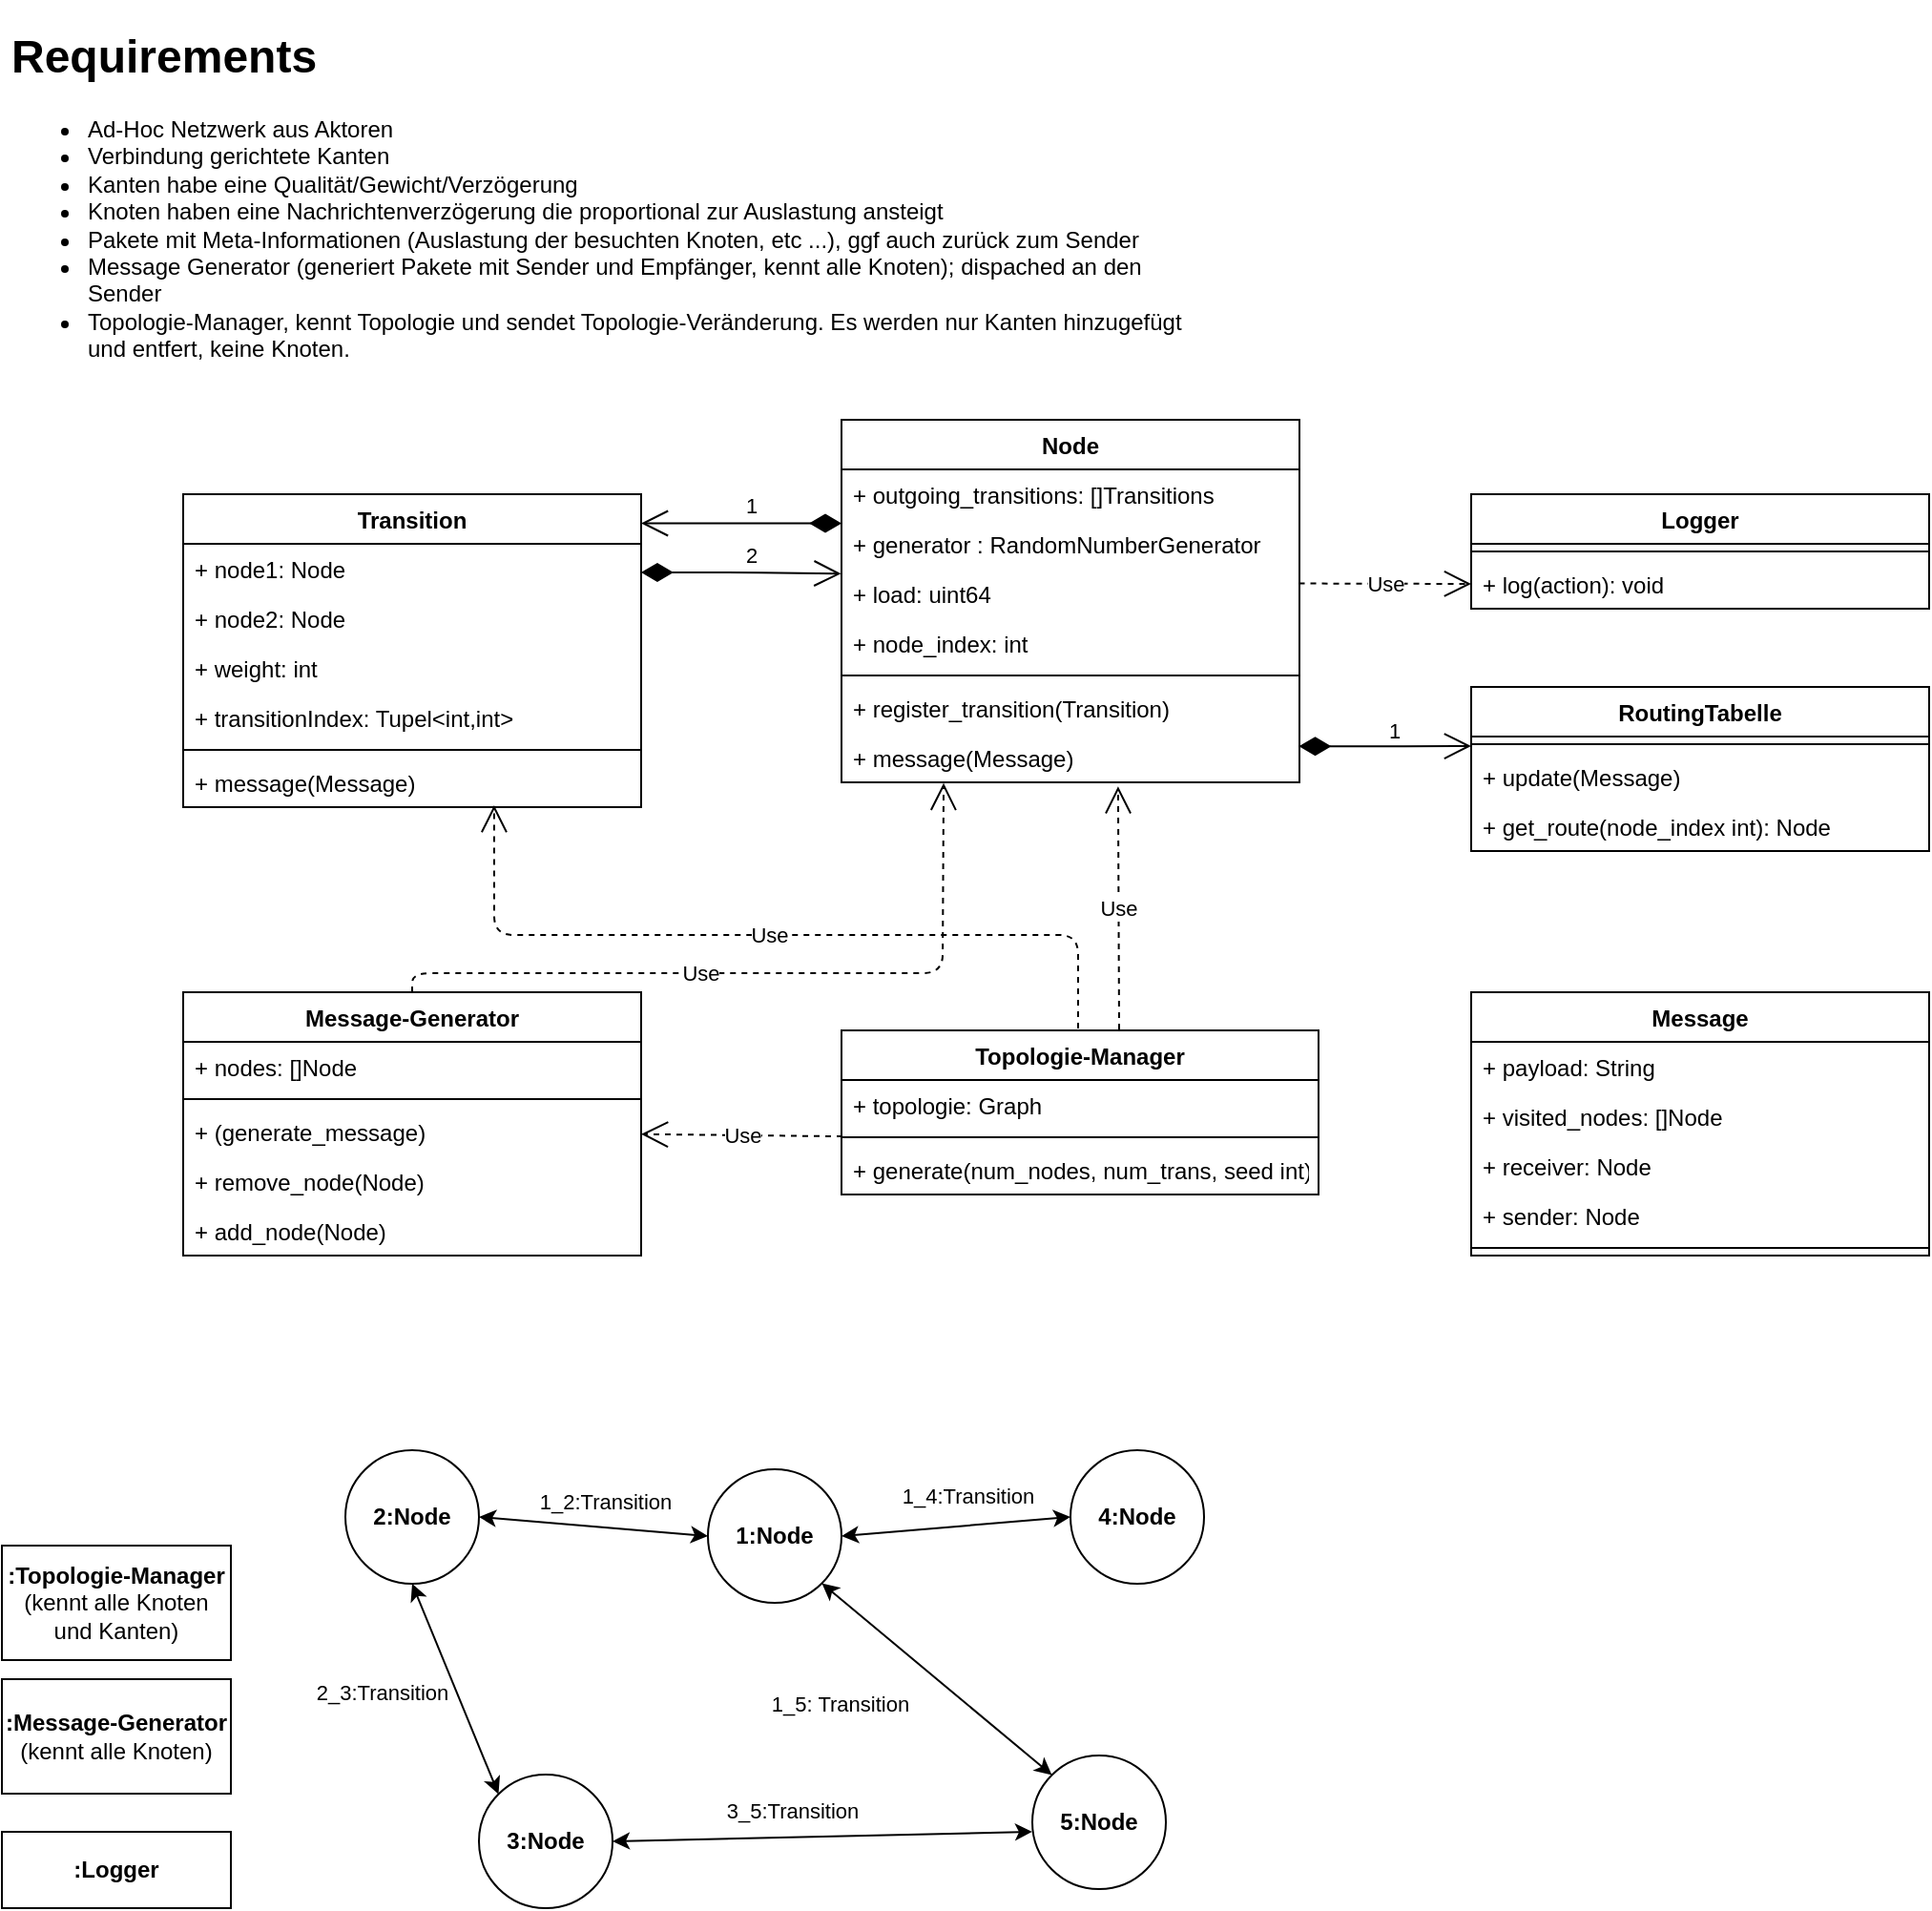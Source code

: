 <mxfile version="14.6.3" type="device"><diagram id="MEgehDU6D7X1bseYOE6g" name="Page-1"><mxGraphModel dx="1419" dy="733" grid="1" gridSize="10" guides="1" tooltips="1" connect="1" arrows="1" fold="1" page="1" pageScale="1" pageWidth="827" pageHeight="1169" math="0" shadow="0"><root><mxCell id="0"/><mxCell id="1" parent="0"/><mxCell id="TDfZKSpjDRb1S_DOGM40-1" value="&lt;h1&gt;Requirements&lt;/h1&gt;&lt;p&gt;&lt;/p&gt;&lt;ul&gt;&lt;li&gt;Ad-Hoc Netzwerk aus Aktoren&lt;/li&gt;&lt;li&gt;Verbindung gerichtete Kanten&lt;/li&gt;&lt;li&gt;Kanten habe eine Qualität/Gewicht/Verzögerung&lt;/li&gt;&lt;li&gt;Knoten haben eine Nachrichtenverzögerung die proportional zur Auslastung ansteigt&lt;/li&gt;&lt;li&gt;Pakete mit Meta-Informationen (Auslastung der besuchten Knoten, etc ...), ggf auch zurück zum Sender&lt;/li&gt;&lt;li&gt;Message Generator (generiert Pakete mit Sender und Empfänger, kennt alle Knoten); dispached an den Sender&lt;/li&gt;&lt;li&gt;Topologie-Manager, kennt Topologie und sendet Topologie-Veränderung. Es werden nur Kanten hinzugefügt und entfert, keine Knoten.&lt;/li&gt;&lt;/ul&gt;&lt;p&gt;&lt;/p&gt;" style="text;html=1;strokeColor=none;fillColor=none;spacing=5;spacingTop=-20;whiteSpace=wrap;overflow=hidden;rounded=0;" parent="1" vertex="1"><mxGeometry x="10" y="90" width="640" height="210" as="geometry"/></mxCell><mxCell id="TDfZKSpjDRb1S_DOGM40-19" value="Node" style="swimlane;fontStyle=1;align=center;verticalAlign=top;childLayout=stackLayout;horizontal=1;startSize=26;horizontalStack=0;resizeParent=1;resizeParentMax=0;resizeLast=0;collapsible=1;marginBottom=0;" parent="1" vertex="1"><mxGeometry x="450" y="300" width="240" height="190" as="geometry"/></mxCell><mxCell id="TDfZKSpjDRb1S_DOGM40-23" value="+ outgoing_transitions: []Transitions" style="text;strokeColor=none;fillColor=none;align=left;verticalAlign=top;spacingLeft=4;spacingRight=4;overflow=hidden;rotatable=0;points=[[0,0.5],[1,0.5]];portConstraint=eastwest;" parent="TDfZKSpjDRb1S_DOGM40-19" vertex="1"><mxGeometry y="26" width="240" height="26" as="geometry"/></mxCell><mxCell id="TDfZKSpjDRb1S_DOGM40-20" value="+ generator : RandomNumberGenerator" style="text;strokeColor=none;fillColor=none;align=left;verticalAlign=top;spacingLeft=4;spacingRight=4;overflow=hidden;rotatable=0;points=[[0,0.5],[1,0.5]];portConstraint=eastwest;" parent="TDfZKSpjDRb1S_DOGM40-19" vertex="1"><mxGeometry y="52" width="240" height="26" as="geometry"/></mxCell><mxCell id="TDfZKSpjDRb1S_DOGM40-24" value="+ load: uint64" style="text;strokeColor=none;fillColor=none;align=left;verticalAlign=top;spacingLeft=4;spacingRight=4;overflow=hidden;rotatable=0;points=[[0,0.5],[1,0.5]];portConstraint=eastwest;" parent="TDfZKSpjDRb1S_DOGM40-19" vertex="1"><mxGeometry y="78" width="240" height="26" as="geometry"/></mxCell><mxCell id="TDfZKSpjDRb1S_DOGM40-89" value="+ node_index: int" style="text;strokeColor=none;fillColor=none;align=left;verticalAlign=top;spacingLeft=4;spacingRight=4;overflow=hidden;rotatable=0;points=[[0,0.5],[1,0.5]];portConstraint=eastwest;" parent="TDfZKSpjDRb1S_DOGM40-19" vertex="1"><mxGeometry y="104" width="240" height="26" as="geometry"/></mxCell><mxCell id="TDfZKSpjDRb1S_DOGM40-21" value="" style="line;strokeWidth=1;fillColor=none;align=left;verticalAlign=middle;spacingTop=-1;spacingLeft=3;spacingRight=3;rotatable=0;labelPosition=right;points=[];portConstraint=eastwest;" parent="TDfZKSpjDRb1S_DOGM40-19" vertex="1"><mxGeometry y="130" width="240" height="8" as="geometry"/></mxCell><mxCell id="TDfZKSpjDRb1S_DOGM40-22" value="+ register_transition(Transition)" style="text;strokeColor=none;fillColor=none;align=left;verticalAlign=top;spacingLeft=4;spacingRight=4;overflow=hidden;rotatable=0;points=[[0,0.5],[1,0.5]];portConstraint=eastwest;" parent="TDfZKSpjDRb1S_DOGM40-19" vertex="1"><mxGeometry y="138" width="240" height="26" as="geometry"/></mxCell><mxCell id="TDfZKSpjDRb1S_DOGM40-32" value="+ message(Message)" style="text;strokeColor=none;fillColor=none;align=left;verticalAlign=top;spacingLeft=4;spacingRight=4;overflow=hidden;rotatable=0;points=[[0,0.5],[1,0.5]];portConstraint=eastwest;" parent="TDfZKSpjDRb1S_DOGM40-19" vertex="1"><mxGeometry y="164" width="240" height="26" as="geometry"/></mxCell><mxCell id="TDfZKSpjDRb1S_DOGM40-25" value="Transition" style="swimlane;fontStyle=1;align=center;verticalAlign=top;childLayout=stackLayout;horizontal=1;startSize=26;horizontalStack=0;resizeParent=1;resizeParentMax=0;resizeLast=0;collapsible=1;marginBottom=0;" parent="1" vertex="1"><mxGeometry x="105" y="339" width="240" height="164" as="geometry"/></mxCell><mxCell id="TDfZKSpjDRb1S_DOGM40-26" value="+ node1: Node" style="text;strokeColor=none;fillColor=none;align=left;verticalAlign=top;spacingLeft=4;spacingRight=4;overflow=hidden;rotatable=0;points=[[0,0.5],[1,0.5]];portConstraint=eastwest;" parent="TDfZKSpjDRb1S_DOGM40-25" vertex="1"><mxGeometry y="26" width="240" height="26" as="geometry"/></mxCell><mxCell id="V2fKLXHwDIdYaqLwLYBs-4" value="+ node2: Node" style="text;strokeColor=none;fillColor=none;align=left;verticalAlign=top;spacingLeft=4;spacingRight=4;overflow=hidden;rotatable=0;points=[[0,0.5],[1,0.5]];portConstraint=eastwest;" vertex="1" parent="TDfZKSpjDRb1S_DOGM40-25"><mxGeometry y="52" width="240" height="26" as="geometry"/></mxCell><mxCell id="V2fKLXHwDIdYaqLwLYBs-5" value="+ weight: int" style="text;strokeColor=none;fillColor=none;align=left;verticalAlign=top;spacingLeft=4;spacingRight=4;overflow=hidden;rotatable=0;points=[[0,0.5],[1,0.5]];portConstraint=eastwest;" vertex="1" parent="TDfZKSpjDRb1S_DOGM40-25"><mxGeometry y="78" width="240" height="26" as="geometry"/></mxCell><mxCell id="V2fKLXHwDIdYaqLwLYBs-6" value="+ transitionIndex: Tupel&lt;int,int&gt;" style="text;strokeColor=none;fillColor=none;align=left;verticalAlign=top;spacingLeft=4;spacingRight=4;overflow=hidden;rotatable=0;points=[[0,0.5],[1,0.5]];portConstraint=eastwest;" vertex="1" parent="TDfZKSpjDRb1S_DOGM40-25"><mxGeometry y="104" width="240" height="26" as="geometry"/></mxCell><mxCell id="TDfZKSpjDRb1S_DOGM40-29" value="" style="line;strokeWidth=1;fillColor=none;align=left;verticalAlign=middle;spacingTop=-1;spacingLeft=3;spacingRight=3;rotatable=0;labelPosition=right;points=[];portConstraint=eastwest;" parent="TDfZKSpjDRb1S_DOGM40-25" vertex="1"><mxGeometry y="130" width="240" height="8" as="geometry"/></mxCell><mxCell id="TDfZKSpjDRb1S_DOGM40-30" value="+ message(Message)" style="text;strokeColor=none;fillColor=none;align=left;verticalAlign=top;spacingLeft=4;spacingRight=4;overflow=hidden;rotatable=0;points=[[0,0.5],[1,0.5]];portConstraint=eastwest;" parent="TDfZKSpjDRb1S_DOGM40-25" vertex="1"><mxGeometry y="138" width="240" height="26" as="geometry"/></mxCell><mxCell id="TDfZKSpjDRb1S_DOGM40-33" value="Message-Generator" style="swimlane;fontStyle=1;align=center;verticalAlign=top;childLayout=stackLayout;horizontal=1;startSize=26;horizontalStack=0;resizeParent=1;resizeParentMax=0;resizeLast=0;collapsible=1;marginBottom=0;" parent="1" vertex="1"><mxGeometry x="105" y="600" width="240" height="138" as="geometry"/></mxCell><mxCell id="TDfZKSpjDRb1S_DOGM40-34" value="+ nodes: []Node" style="text;strokeColor=none;fillColor=none;align=left;verticalAlign=top;spacingLeft=4;spacingRight=4;overflow=hidden;rotatable=0;points=[[0,0.5],[1,0.5]];portConstraint=eastwest;" parent="TDfZKSpjDRb1S_DOGM40-33" vertex="1"><mxGeometry y="26" width="240" height="26" as="geometry"/></mxCell><mxCell id="TDfZKSpjDRb1S_DOGM40-37" value="" style="line;strokeWidth=1;fillColor=none;align=left;verticalAlign=middle;spacingTop=-1;spacingLeft=3;spacingRight=3;rotatable=0;labelPosition=right;points=[];portConstraint=eastwest;" parent="TDfZKSpjDRb1S_DOGM40-33" vertex="1"><mxGeometry y="52" width="240" height="8" as="geometry"/></mxCell><mxCell id="V2fKLXHwDIdYaqLwLYBs-1" value="+ (generate_message)" style="text;strokeColor=none;fillColor=none;align=left;verticalAlign=top;spacingLeft=4;spacingRight=4;overflow=hidden;rotatable=0;points=[[0,0.5],[1,0.5]];portConstraint=eastwest;" vertex="1" parent="TDfZKSpjDRb1S_DOGM40-33"><mxGeometry y="60" width="240" height="26" as="geometry"/></mxCell><mxCell id="V2fKLXHwDIdYaqLwLYBs-3" value="+ remove_node(Node)" style="text;strokeColor=none;fillColor=none;align=left;verticalAlign=top;spacingLeft=4;spacingRight=4;overflow=hidden;rotatable=0;points=[[0,0.5],[1,0.5]];portConstraint=eastwest;" vertex="1" parent="TDfZKSpjDRb1S_DOGM40-33"><mxGeometry y="86" width="240" height="26" as="geometry"/></mxCell><mxCell id="V2fKLXHwDIdYaqLwLYBs-2" value="+ add_node(Node)" style="text;strokeColor=none;fillColor=none;align=left;verticalAlign=top;spacingLeft=4;spacingRight=4;overflow=hidden;rotatable=0;points=[[0,0.5],[1,0.5]];portConstraint=eastwest;" vertex="1" parent="TDfZKSpjDRb1S_DOGM40-33"><mxGeometry y="112" width="240" height="26" as="geometry"/></mxCell><mxCell id="TDfZKSpjDRb1S_DOGM40-41" value="Message" style="swimlane;fontStyle=1;align=center;verticalAlign=top;childLayout=stackLayout;horizontal=1;startSize=26;horizontalStack=0;resizeParent=1;resizeParentMax=0;resizeLast=0;collapsible=1;marginBottom=0;" parent="1" vertex="1"><mxGeometry x="780" y="600" width="240" height="138" as="geometry"/></mxCell><mxCell id="TDfZKSpjDRb1S_DOGM40-42" value="+ payload: String" style="text;strokeColor=none;fillColor=none;align=left;verticalAlign=top;spacingLeft=4;spacingRight=4;overflow=hidden;rotatable=0;points=[[0,0.5],[1,0.5]];portConstraint=eastwest;" parent="TDfZKSpjDRb1S_DOGM40-41" vertex="1"><mxGeometry y="26" width="240" height="26" as="geometry"/></mxCell><mxCell id="TDfZKSpjDRb1S_DOGM40-43" value="+ visited_nodes: []Node" style="text;strokeColor=none;fillColor=none;align=left;verticalAlign=top;spacingLeft=4;spacingRight=4;overflow=hidden;rotatable=0;points=[[0,0.5],[1,0.5]];portConstraint=eastwest;" parent="TDfZKSpjDRb1S_DOGM40-41" vertex="1"><mxGeometry y="52" width="240" height="26" as="geometry"/></mxCell><mxCell id="TDfZKSpjDRb1S_DOGM40-102" value="+ receiver: Node" style="text;strokeColor=none;fillColor=none;align=left;verticalAlign=top;spacingLeft=4;spacingRight=4;overflow=hidden;rotatable=0;points=[[0,0.5],[1,0.5]];portConstraint=eastwest;" parent="TDfZKSpjDRb1S_DOGM40-41" vertex="1"><mxGeometry y="78" width="240" height="26" as="geometry"/></mxCell><mxCell id="TDfZKSpjDRb1S_DOGM40-103" value="+ sender: Node" style="text;strokeColor=none;fillColor=none;align=left;verticalAlign=top;spacingLeft=4;spacingRight=4;overflow=hidden;rotatable=0;points=[[0,0.5],[1,0.5]];portConstraint=eastwest;" parent="TDfZKSpjDRb1S_DOGM40-41" vertex="1"><mxGeometry y="104" width="240" height="26" as="geometry"/></mxCell><mxCell id="TDfZKSpjDRb1S_DOGM40-45" value="" style="line;strokeWidth=1;fillColor=none;align=left;verticalAlign=middle;spacingTop=-1;spacingLeft=3;spacingRight=3;rotatable=0;labelPosition=right;points=[];portConstraint=eastwest;" parent="TDfZKSpjDRb1S_DOGM40-41" vertex="1"><mxGeometry y="130" width="240" height="8" as="geometry"/></mxCell><mxCell id="TDfZKSpjDRb1S_DOGM40-49" value="Topologie-Manager" style="swimlane;fontStyle=1;align=center;verticalAlign=top;childLayout=stackLayout;horizontal=1;startSize=26;horizontalStack=0;resizeParent=1;resizeParentMax=0;resizeLast=0;collapsible=1;marginBottom=0;" parent="1" vertex="1"><mxGeometry x="450" y="620" width="250" height="86" as="geometry"/></mxCell><mxCell id="TDfZKSpjDRb1S_DOGM40-50" value="+ topologie: Graph" style="text;strokeColor=none;fillColor=none;align=left;verticalAlign=top;spacingLeft=4;spacingRight=4;overflow=hidden;rotatable=0;points=[[0,0.5],[1,0.5]];portConstraint=eastwest;" parent="TDfZKSpjDRb1S_DOGM40-49" vertex="1"><mxGeometry y="26" width="250" height="26" as="geometry"/></mxCell><mxCell id="TDfZKSpjDRb1S_DOGM40-53" value="" style="line;strokeWidth=1;fillColor=none;align=left;verticalAlign=middle;spacingTop=-1;spacingLeft=3;spacingRight=3;rotatable=0;labelPosition=right;points=[];portConstraint=eastwest;" parent="TDfZKSpjDRb1S_DOGM40-49" vertex="1"><mxGeometry y="52" width="250" height="8" as="geometry"/></mxCell><mxCell id="TDfZKSpjDRb1S_DOGM40-57" value="+ generate(num_nodes, num_trans, seed int)" style="text;strokeColor=none;fillColor=none;align=left;verticalAlign=top;spacingLeft=4;spacingRight=4;overflow=hidden;rotatable=0;points=[[0,0.5],[1,0.5]];portConstraint=eastwest;" parent="TDfZKSpjDRb1S_DOGM40-49" vertex="1"><mxGeometry y="60" width="250" height="26" as="geometry"/></mxCell><mxCell id="TDfZKSpjDRb1S_DOGM40-59" value="&lt;b&gt;1:Node&lt;/b&gt;" style="ellipse;whiteSpace=wrap;html=1;aspect=fixed;" parent="1" vertex="1"><mxGeometry x="380" y="850" width="70" height="70" as="geometry"/></mxCell><mxCell id="TDfZKSpjDRb1S_DOGM40-60" value="&lt;b&gt;4:Node&lt;/b&gt;" style="ellipse;whiteSpace=wrap;html=1;aspect=fixed;" parent="1" vertex="1"><mxGeometry x="570" y="840" width="70" height="70" as="geometry"/></mxCell><mxCell id="TDfZKSpjDRb1S_DOGM40-61" value="5:Node" style="ellipse;whiteSpace=wrap;html=1;aspect=fixed;fontStyle=1" parent="1" vertex="1"><mxGeometry x="550" y="1000" width="70" height="70" as="geometry"/></mxCell><mxCell id="TDfZKSpjDRb1S_DOGM40-62" value="&lt;b&gt;3:Node&lt;/b&gt;" style="ellipse;whiteSpace=wrap;html=1;aspect=fixed;" parent="1" vertex="1"><mxGeometry x="260" y="1010" width="70" height="70" as="geometry"/></mxCell><mxCell id="TDfZKSpjDRb1S_DOGM40-63" value="&lt;b&gt;2:Node&lt;/b&gt;" style="ellipse;whiteSpace=wrap;html=1;aspect=fixed;" parent="1" vertex="1"><mxGeometry x="190" y="840" width="70" height="70" as="geometry"/></mxCell><mxCell id="TDfZKSpjDRb1S_DOGM40-64" value="" style="endArrow=classic;html=1;exitX=1;exitY=0.5;exitDx=0;exitDy=0;startArrow=classic;startFill=1;endFill=1;entryX=0;entryY=0.5;entryDx=0;entryDy=0;" parent="1" source="TDfZKSpjDRb1S_DOGM40-63" target="TDfZKSpjDRb1S_DOGM40-59" edge="1"><mxGeometry width="50" height="50" relative="1" as="geometry"><mxPoint x="120" y="980" as="sourcePoint"/><mxPoint x="370" y="883" as="targetPoint"/></mxGeometry></mxCell><mxCell id="TDfZKSpjDRb1S_DOGM40-65" value="1_2:Transition" style="edgeLabel;html=1;align=center;verticalAlign=middle;resizable=0;points=[];" parent="TDfZKSpjDRb1S_DOGM40-64" vertex="1" connectable="0"><mxGeometry x="0.262" relative="1" as="geometry"><mxPoint x="-9.53" y="-15.06" as="offset"/></mxGeometry></mxCell><mxCell id="TDfZKSpjDRb1S_DOGM40-70" value="" style="endArrow=classic;html=1;exitX=1;exitY=0.5;exitDx=0;exitDy=0;startArrow=classic;startFill=1;endFill=1;entryX=0;entryY=0.5;entryDx=0;entryDy=0;" parent="1" source="TDfZKSpjDRb1S_DOGM40-59" target="TDfZKSpjDRb1S_DOGM40-60" edge="1"><mxGeometry width="50" height="50" relative="1" as="geometry"><mxPoint x="440.0" y="852" as="sourcePoint"/><mxPoint x="550" y="860" as="targetPoint"/></mxGeometry></mxCell><mxCell id="TDfZKSpjDRb1S_DOGM40-71" value="1_4:Transition" style="edgeLabel;html=1;align=center;verticalAlign=middle;resizable=0;points=[];" parent="TDfZKSpjDRb1S_DOGM40-70" vertex="1" connectable="0"><mxGeometry x="0.262" relative="1" as="geometry"><mxPoint x="-9.53" y="-15.06" as="offset"/></mxGeometry></mxCell><mxCell id="TDfZKSpjDRb1S_DOGM40-74" value="" style="endArrow=classic;html=1;entryX=0;entryY=0;entryDx=0;entryDy=0;exitX=1;exitY=1;exitDx=0;exitDy=0;startArrow=classic;startFill=1;endFill=1;" parent="1" source="TDfZKSpjDRb1S_DOGM40-59" target="TDfZKSpjDRb1S_DOGM40-61" edge="1"><mxGeometry width="50" height="50" relative="1" as="geometry"><mxPoint x="300.0" y="993.8" as="sourcePoint"/><mxPoint x="545.711" y="959.999" as="targetPoint"/></mxGeometry></mxCell><mxCell id="TDfZKSpjDRb1S_DOGM40-75" value="1_5: Transition" style="edgeLabel;html=1;align=center;verticalAlign=middle;resizable=0;points=[];" parent="TDfZKSpjDRb1S_DOGM40-74" vertex="1" connectable="0"><mxGeometry x="0.423" y="-1" relative="1" as="geometry"><mxPoint x="-75.77" y="-9.26" as="offset"/></mxGeometry></mxCell><mxCell id="TDfZKSpjDRb1S_DOGM40-76" value="" style="endArrow=classic;html=1;exitX=1;exitY=0.5;exitDx=0;exitDy=0;startArrow=classic;startFill=1;endFill=1;entryX=0;entryY=0.571;entryDx=0;entryDy=0;entryPerimeter=0;" parent="1" source="TDfZKSpjDRb1S_DOGM40-62" target="TDfZKSpjDRb1S_DOGM40-61" edge="1"><mxGeometry width="50" height="50" relative="1" as="geometry"><mxPoint x="358.0" y="1100" as="sourcePoint"/><mxPoint x="468" y="1108" as="targetPoint"/></mxGeometry></mxCell><mxCell id="TDfZKSpjDRb1S_DOGM40-77" value="3_5:Transition" style="edgeLabel;html=1;align=center;verticalAlign=middle;resizable=0;points=[];" parent="TDfZKSpjDRb1S_DOGM40-76" vertex="1" connectable="0"><mxGeometry x="0.262" relative="1" as="geometry"><mxPoint x="-45.18" y="-12.89" as="offset"/></mxGeometry></mxCell><mxCell id="TDfZKSpjDRb1S_DOGM40-82" value="&lt;b&gt;:Topologie-Manager&lt;/b&gt;&lt;br&gt;(kennt alle Knoten und Kanten)" style="rounded=0;whiteSpace=wrap;html=1;" parent="1" vertex="1"><mxGeometry x="10" y="890" width="120" height="60" as="geometry"/></mxCell><mxCell id="TDfZKSpjDRb1S_DOGM40-83" value="&lt;b&gt;:Message-Generator&lt;/b&gt;&lt;br&gt;(kennt alle Knoten)" style="rounded=0;whiteSpace=wrap;html=1;" parent="1" vertex="1"><mxGeometry x="10" y="960" width="120" height="60" as="geometry"/></mxCell><mxCell id="TDfZKSpjDRb1S_DOGM40-84" value="RoutingTabelle" style="swimlane;fontStyle=1;align=center;verticalAlign=top;childLayout=stackLayout;horizontal=1;startSize=26;horizontalStack=0;resizeParent=1;resizeParentMax=0;resizeLast=0;collapsible=1;marginBottom=0;" parent="1" vertex="1"><mxGeometry x="780" y="440" width="240" height="86" as="geometry"/></mxCell><mxCell id="TDfZKSpjDRb1S_DOGM40-87" value="" style="line;strokeWidth=1;fillColor=none;align=left;verticalAlign=middle;spacingTop=-1;spacingLeft=3;spacingRight=3;rotatable=0;labelPosition=right;points=[];portConstraint=eastwest;" parent="TDfZKSpjDRb1S_DOGM40-84" vertex="1"><mxGeometry y="26" width="240" height="8" as="geometry"/></mxCell><mxCell id="TDfZKSpjDRb1S_DOGM40-88" value="+ update(Message)" style="text;strokeColor=none;fillColor=none;align=left;verticalAlign=top;spacingLeft=4;spacingRight=4;overflow=hidden;rotatable=0;points=[[0,0.5],[1,0.5]];portConstraint=eastwest;" parent="TDfZKSpjDRb1S_DOGM40-84" vertex="1"><mxGeometry y="34" width="240" height="26" as="geometry"/></mxCell><mxCell id="V2fKLXHwDIdYaqLwLYBs-8" value="+ get_route(node_index int): Node" style="text;strokeColor=none;fillColor=none;align=left;verticalAlign=top;spacingLeft=4;spacingRight=4;overflow=hidden;rotatable=0;points=[[0,0.5],[1,0.5]];portConstraint=eastwest;" vertex="1" parent="TDfZKSpjDRb1S_DOGM40-84"><mxGeometry y="60" width="240" height="26" as="geometry"/></mxCell><mxCell id="TDfZKSpjDRb1S_DOGM40-96" value="1" style="endArrow=open;html=1;endSize=12;startArrow=diamondThin;startSize=14;startFill=1;edgeStyle=orthogonalEdgeStyle;align=left;verticalAlign=bottom;exitX=0.999;exitY=0.273;exitDx=0;exitDy=0;exitPerimeter=0;" parent="1" source="TDfZKSpjDRb1S_DOGM40-32" edge="1"><mxGeometry x="0.003" relative="1" as="geometry"><mxPoint x="730" y="490" as="sourcePoint"/><mxPoint x="780" y="471" as="targetPoint"/><mxPoint as="offset"/></mxGeometry></mxCell><mxCell id="TDfZKSpjDRb1S_DOGM40-97" value="2" style="endArrow=open;html=1;endSize=12;startArrow=diamondThin;startSize=14;startFill=1;edgeStyle=orthogonalEdgeStyle;align=left;verticalAlign=bottom;exitX=1;exitY=0.575;exitDx=0;exitDy=0;entryX=-0.001;entryY=0.103;entryDx=0;entryDy=0;entryPerimeter=0;exitPerimeter=0;" parent="1" source="TDfZKSpjDRb1S_DOGM40-26" target="TDfZKSpjDRb1S_DOGM40-24" edge="1"><mxGeometry relative="1" as="geometry"><mxPoint x="320" y="480" as="sourcePoint"/><mxPoint x="480" y="480" as="targetPoint"/></mxGeometry></mxCell><mxCell id="TDfZKSpjDRb1S_DOGM40-98" value="1" style="endArrow=open;html=1;endSize=12;startArrow=diamondThin;startSize=14;startFill=1;edgeStyle=orthogonalEdgeStyle;align=left;verticalAlign=bottom;exitX=0;exitY=0.087;exitDx=0;exitDy=0;entryX=1;entryY=0.093;entryDx=0;entryDy=0;entryPerimeter=0;exitPerimeter=0;" parent="1" source="TDfZKSpjDRb1S_DOGM40-20" target="TDfZKSpjDRb1S_DOGM40-25" edge="1"><mxGeometry relative="1" as="geometry"><mxPoint x="380" y="430" as="sourcePoint"/><mxPoint x="540" y="430" as="targetPoint"/></mxGeometry></mxCell><mxCell id="TDfZKSpjDRb1S_DOGM40-99" value="Use" style="endArrow=open;endSize=12;dashed=1;html=1;exitX=0.582;exitY=-0.006;exitDx=0;exitDy=0;entryX=0.604;entryY=1.082;entryDx=0;entryDy=0;entryPerimeter=0;exitPerimeter=0;" parent="1" source="TDfZKSpjDRb1S_DOGM40-49" target="TDfZKSpjDRb1S_DOGM40-32" edge="1"><mxGeometry width="160" relative="1" as="geometry"><mxPoint x="290" y="570" as="sourcePoint"/><mxPoint x="571.44" y="517.092" as="targetPoint"/></mxGeometry></mxCell><mxCell id="TDfZKSpjDRb1S_DOGM40-100" value="Use" style="endArrow=open;endSize=12;dashed=1;html=1;entryX=0.679;entryY=0.962;entryDx=0;entryDy=0;entryPerimeter=0;" parent="1" target="TDfZKSpjDRb1S_DOGM40-30" edge="1"><mxGeometry width="160" relative="1" as="geometry"><mxPoint x="574" y="619" as="sourcePoint"/><mxPoint x="581.44" y="527.092" as="targetPoint"/><Array as="points"><mxPoint x="574" y="570"/><mxPoint x="268" y="570"/></Array></mxGeometry></mxCell><mxCell id="TDfZKSpjDRb1S_DOGM40-101" value="Use" style="endArrow=open;endSize=12;dashed=1;html=1;exitX=0.5;exitY=0;exitDx=0;exitDy=0;entryX=0.223;entryY=1.016;entryDx=0;entryDy=0;entryPerimeter=0;" parent="1" source="TDfZKSpjDRb1S_DOGM40-33" target="TDfZKSpjDRb1S_DOGM40-32" edge="1"><mxGeometry x="-0.172" width="160" relative="1" as="geometry"><mxPoint x="120" y="580" as="sourcePoint"/><mxPoint x="502.8" y="516.13" as="targetPoint"/><Array as="points"><mxPoint x="225" y="590"/><mxPoint x="503" y="590"/></Array><mxPoint as="offset"/></mxGeometry></mxCell><mxCell id="TDfZKSpjDRb1S_DOGM40-104" value="&lt;b&gt;:Logger&lt;/b&gt;" style="rounded=0;whiteSpace=wrap;html=1;" parent="1" vertex="1"><mxGeometry x="10" y="1040" width="120" height="40" as="geometry"/></mxCell><mxCell id="TDfZKSpjDRb1S_DOGM40-105" value="Logger" style="swimlane;fontStyle=1;align=center;verticalAlign=top;childLayout=stackLayout;horizontal=1;startSize=26;horizontalStack=0;resizeParent=1;resizeParentMax=0;resizeLast=0;collapsible=1;marginBottom=0;" parent="1" vertex="1"><mxGeometry x="780" y="339" width="240" height="60" as="geometry"/></mxCell><mxCell id="TDfZKSpjDRb1S_DOGM40-108" value="" style="line;strokeWidth=1;fillColor=none;align=left;verticalAlign=middle;spacingTop=-1;spacingLeft=3;spacingRight=3;rotatable=0;labelPosition=right;points=[];portConstraint=eastwest;" parent="TDfZKSpjDRb1S_DOGM40-105" vertex="1"><mxGeometry y="26" width="240" height="8" as="geometry"/></mxCell><mxCell id="TDfZKSpjDRb1S_DOGM40-109" value="+ log(action): void" style="text;strokeColor=none;fillColor=none;align=left;verticalAlign=top;spacingLeft=4;spacingRight=4;overflow=hidden;rotatable=0;points=[[0,0.5],[1,0.5]];portConstraint=eastwest;" parent="TDfZKSpjDRb1S_DOGM40-105" vertex="1"><mxGeometry y="34" width="240" height="26" as="geometry"/></mxCell><mxCell id="TDfZKSpjDRb1S_DOGM40-110" value="Use" style="endArrow=open;endSize=12;dashed=1;html=1;exitX=0.999;exitY=0.299;exitDx=0;exitDy=0;entryX=0;entryY=0.5;entryDx=0;entryDy=0;exitPerimeter=0;" parent="1" source="TDfZKSpjDRb1S_DOGM40-24" target="TDfZKSpjDRb1S_DOGM40-109" edge="1"><mxGeometry width="160" relative="1" as="geometry"><mxPoint x="720" y="170" as="sourcePoint"/><mxPoint x="880" y="170" as="targetPoint"/></mxGeometry></mxCell><mxCell id="V2fKLXHwDIdYaqLwLYBs-7" value="Use" style="endArrow=open;endSize=12;dashed=1;html=1;exitX=0.002;exitY=0.445;exitDx=0;exitDy=0;exitPerimeter=0;" edge="1" parent="1" source="TDfZKSpjDRb1S_DOGM40-53" target="V2fKLXHwDIdYaqLwLYBs-1"><mxGeometry width="160" relative="1" as="geometry"><mxPoint x="605" y="630" as="sourcePoint"/><mxPoint x="604.96" y="502.132" as="targetPoint"/></mxGeometry></mxCell><mxCell id="V2fKLXHwDIdYaqLwLYBs-9" value="" style="endArrow=classic;html=1;exitX=0.5;exitY=1;exitDx=0;exitDy=0;startArrow=classic;startFill=1;endFill=1;entryX=0;entryY=0;entryDx=0;entryDy=0;" edge="1" parent="1" source="TDfZKSpjDRb1S_DOGM40-63" target="TDfZKSpjDRb1S_DOGM40-62"><mxGeometry width="50" height="50" relative="1" as="geometry"><mxPoint x="340" y="1055" as="sourcePoint"/><mxPoint x="560" y="1049.97" as="targetPoint"/></mxGeometry></mxCell><mxCell id="V2fKLXHwDIdYaqLwLYBs-10" value="2_3:Transition" style="edgeLabel;html=1;align=center;verticalAlign=middle;resizable=0;points=[];" vertex="1" connectable="0" parent="V2fKLXHwDIdYaqLwLYBs-9"><mxGeometry x="0.262" relative="1" as="geometry"><mxPoint x="-45.18" y="-12.89" as="offset"/></mxGeometry></mxCell></root></mxGraphModel></diagram></mxfile>